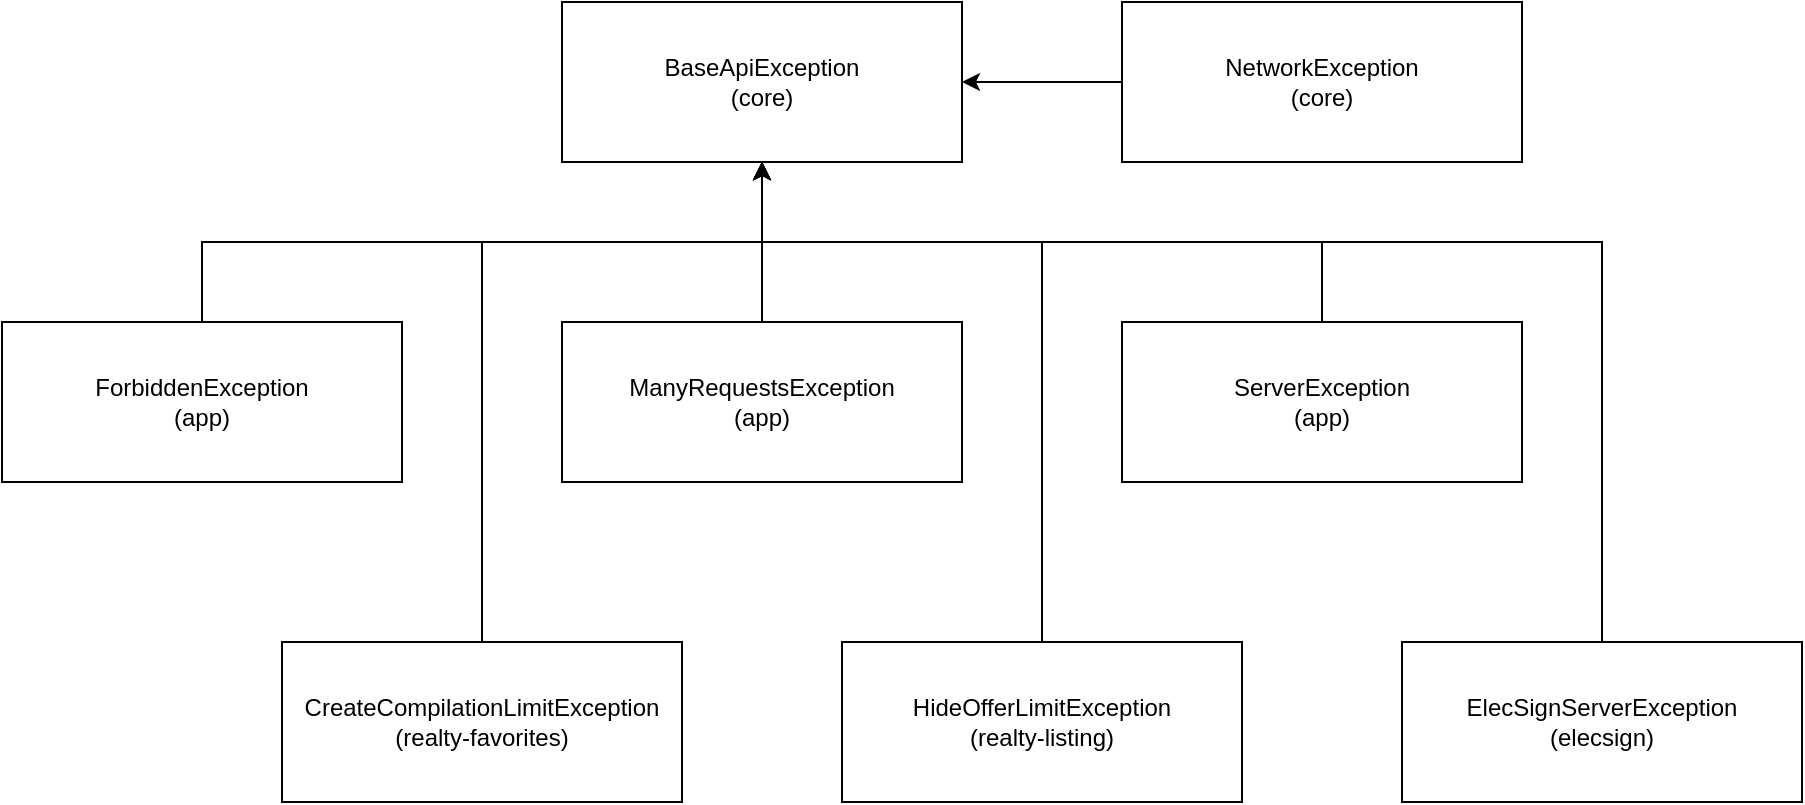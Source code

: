 <mxfile version="22.0.8" type="github">
  <diagram name="Page-1" id="krFyd3VAVPyLNUd_DLIA">
    <mxGraphModel dx="1242" dy="776" grid="1" gridSize="10" guides="1" tooltips="1" connect="1" arrows="1" fold="1" page="1" pageScale="1" pageWidth="850" pageHeight="1100" math="0" shadow="0">
      <root>
        <mxCell id="0" />
        <mxCell id="1" parent="0" />
        <mxCell id="BcmAvLzM47DuS9mzZTEV-1" value="BaseApiException&lt;br&gt;(core)" style="rounded=0;whiteSpace=wrap;html=1;" vertex="1" parent="1">
          <mxGeometry x="280" y="360" width="200" height="80" as="geometry" />
        </mxCell>
        <mxCell id="BcmAvLzM47DuS9mzZTEV-20" style="edgeStyle=orthogonalEdgeStyle;rounded=0;orthogonalLoop=1;jettySize=auto;html=1;exitX=0.5;exitY=0;exitDx=0;exitDy=0;entryX=0.5;entryY=1;entryDx=0;entryDy=0;" edge="1" parent="1" source="BcmAvLzM47DuS9mzZTEV-2" target="BcmAvLzM47DuS9mzZTEV-1">
          <mxGeometry relative="1" as="geometry">
            <Array as="points">
              <mxPoint x="240" y="480" />
              <mxPoint x="380" y="480" />
            </Array>
          </mxGeometry>
        </mxCell>
        <mxCell id="BcmAvLzM47DuS9mzZTEV-2" value="CreateCompilationLimitException (realty-favorites)" style="rounded=0;whiteSpace=wrap;html=1;" vertex="1" parent="1">
          <mxGeometry x="140" y="680" width="200" height="80" as="geometry" />
        </mxCell>
        <mxCell id="BcmAvLzM47DuS9mzZTEV-22" style="edgeStyle=orthogonalEdgeStyle;rounded=0;orthogonalLoop=1;jettySize=auto;html=1;exitX=0.5;exitY=0;exitDx=0;exitDy=0;entryX=0.5;entryY=1;entryDx=0;entryDy=0;" edge="1" parent="1" source="BcmAvLzM47DuS9mzZTEV-4" target="BcmAvLzM47DuS9mzZTEV-1">
          <mxGeometry relative="1" as="geometry">
            <Array as="points">
              <mxPoint x="800" y="480" />
              <mxPoint x="380" y="480" />
            </Array>
          </mxGeometry>
        </mxCell>
        <mxCell id="BcmAvLzM47DuS9mzZTEV-4" value="ElecSignServerException&lt;br&gt;(elecsign)" style="rounded=0;whiteSpace=wrap;html=1;" vertex="1" parent="1">
          <mxGeometry x="700" y="680" width="200" height="80" as="geometry" />
        </mxCell>
        <mxCell id="BcmAvLzM47DuS9mzZTEV-18" style="edgeStyle=orthogonalEdgeStyle;rounded=0;orthogonalLoop=1;jettySize=auto;html=1;exitX=0.5;exitY=0;exitDx=0;exitDy=0;entryX=0.5;entryY=1;entryDx=0;entryDy=0;" edge="1" parent="1" source="BcmAvLzM47DuS9mzZTEV-6" target="BcmAvLzM47DuS9mzZTEV-1">
          <mxGeometry relative="1" as="geometry" />
        </mxCell>
        <mxCell id="BcmAvLzM47DuS9mzZTEV-6" value="ForbiddenException&lt;br&gt;(app)" style="rounded=0;whiteSpace=wrap;html=1;" vertex="1" parent="1">
          <mxGeometry y="520" width="200" height="80" as="geometry" />
        </mxCell>
        <mxCell id="BcmAvLzM47DuS9mzZTEV-21" style="edgeStyle=orthogonalEdgeStyle;rounded=0;orthogonalLoop=1;jettySize=auto;html=1;exitX=0.5;exitY=0;exitDx=0;exitDy=0;entryX=0.5;entryY=1;entryDx=0;entryDy=0;" edge="1" parent="1" source="BcmAvLzM47DuS9mzZTEV-8" target="BcmAvLzM47DuS9mzZTEV-1">
          <mxGeometry relative="1" as="geometry">
            <Array as="points">
              <mxPoint x="520" y="480" />
              <mxPoint x="380" y="480" />
            </Array>
          </mxGeometry>
        </mxCell>
        <mxCell id="BcmAvLzM47DuS9mzZTEV-8" value="HideOfferLimitException&lt;br&gt;(realty-listing)" style="rounded=0;whiteSpace=wrap;html=1;" vertex="1" parent="1">
          <mxGeometry x="420" y="680" width="200" height="80" as="geometry" />
        </mxCell>
        <mxCell id="BcmAvLzM47DuS9mzZTEV-17" style="edgeStyle=orthogonalEdgeStyle;rounded=0;orthogonalLoop=1;jettySize=auto;html=1;exitX=0.5;exitY=0;exitDx=0;exitDy=0;entryX=0.5;entryY=1;entryDx=0;entryDy=0;" edge="1" parent="1" source="BcmAvLzM47DuS9mzZTEV-10" target="BcmAvLzM47DuS9mzZTEV-1">
          <mxGeometry relative="1" as="geometry" />
        </mxCell>
        <mxCell id="BcmAvLzM47DuS9mzZTEV-10" value="ManyRequestsException&lt;br&gt;(app)" style="rounded=0;whiteSpace=wrap;html=1;" vertex="1" parent="1">
          <mxGeometry x="280" y="520" width="200" height="80" as="geometry" />
        </mxCell>
        <mxCell id="BcmAvLzM47DuS9mzZTEV-16" style="edgeStyle=orthogonalEdgeStyle;rounded=0;orthogonalLoop=1;jettySize=auto;html=1;exitX=0;exitY=0.5;exitDx=0;exitDy=0;entryX=1;entryY=0.5;entryDx=0;entryDy=0;" edge="1" parent="1" source="BcmAvLzM47DuS9mzZTEV-12" target="BcmAvLzM47DuS9mzZTEV-1">
          <mxGeometry relative="1" as="geometry" />
        </mxCell>
        <mxCell id="BcmAvLzM47DuS9mzZTEV-12" value="NetworkException&lt;br&gt;(core)" style="rounded=0;whiteSpace=wrap;html=1;" vertex="1" parent="1">
          <mxGeometry x="560" y="360" width="200" height="80" as="geometry" />
        </mxCell>
        <mxCell id="BcmAvLzM47DuS9mzZTEV-19" style="edgeStyle=orthogonalEdgeStyle;rounded=0;orthogonalLoop=1;jettySize=auto;html=1;exitX=0.5;exitY=0;exitDx=0;exitDy=0;entryX=0.5;entryY=1;entryDx=0;entryDy=0;" edge="1" parent="1" source="BcmAvLzM47DuS9mzZTEV-14" target="BcmAvLzM47DuS9mzZTEV-1">
          <mxGeometry relative="1" as="geometry" />
        </mxCell>
        <mxCell id="BcmAvLzM47DuS9mzZTEV-14" value="ServerException&lt;br&gt;(app)" style="rounded=0;whiteSpace=wrap;html=1;" vertex="1" parent="1">
          <mxGeometry x="560" y="520" width="200" height="80" as="geometry" />
        </mxCell>
      </root>
    </mxGraphModel>
  </diagram>
</mxfile>
